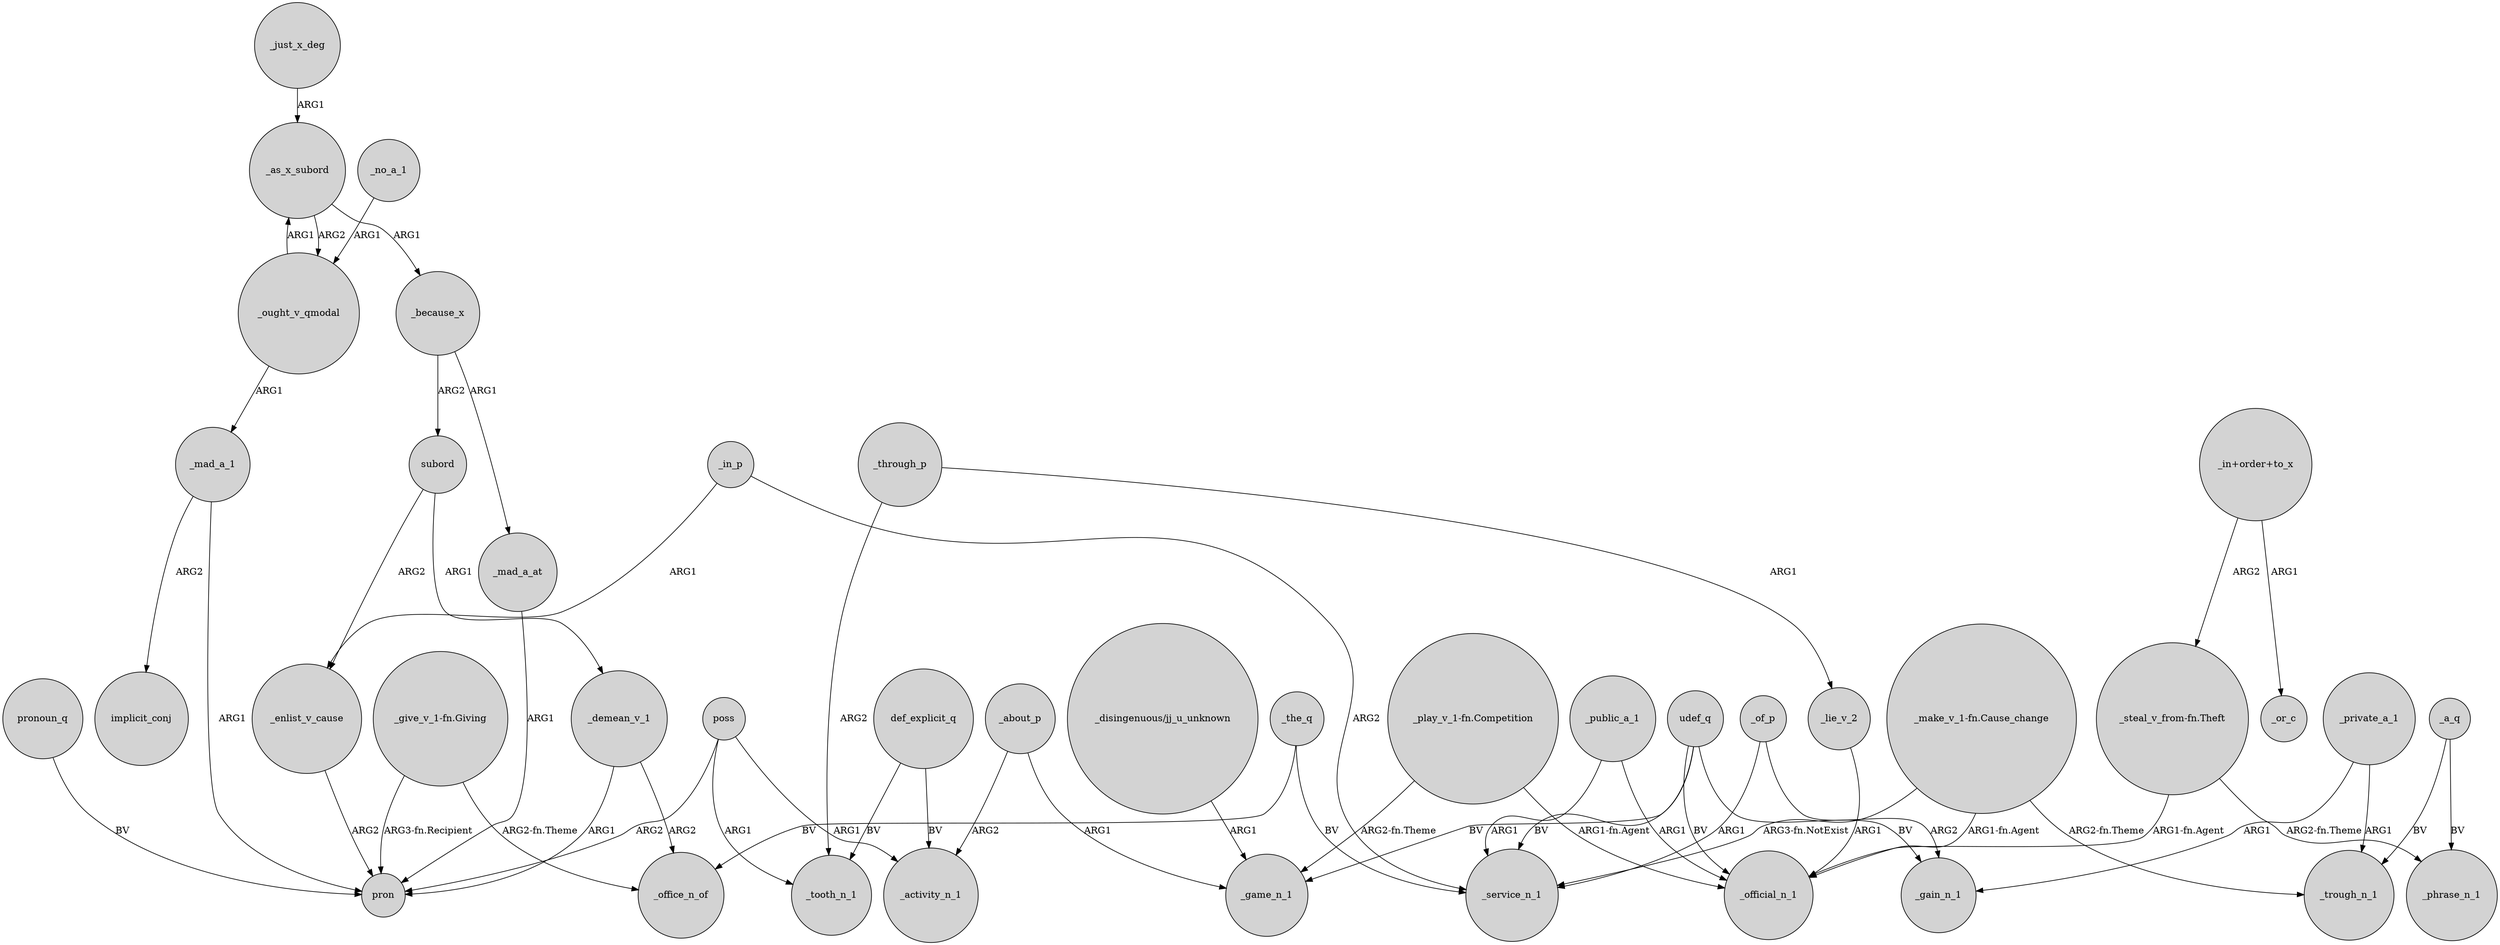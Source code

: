 digraph {
	node [shape=circle style=filled]
	_just_x_deg -> _as_x_subord [label=ARG1]
	_of_p -> _gain_n_1 [label=ARG2]
	_private_a_1 -> _trough_n_1 [label=ARG1]
	udef_q -> _game_n_1 [label=BV]
	poss -> pron [label=ARG2]
	udef_q -> _gain_n_1 [label=BV]
	_the_q -> _service_n_1 [label=BV]
	"_in+order+to_x" -> _or_c [label=ARG1]
	subord -> _demean_v_1 [label=ARG1]
	def_explicit_q -> _activity_n_1 [label=BV]
	"_make_v_1-fn.Cause_change" -> _official_n_1 [label="ARG1-fn.Agent"]
	_of_p -> _service_n_1 [label=ARG1]
	_demean_v_1 -> pron [label=ARG1]
	"_play_v_1-fn.Competition" -> _official_n_1 [label="ARG1-fn.Agent"]
	_public_a_1 -> _service_n_1 [label=ARG1]
	"_disingenuous/jj_u_unknown" -> _game_n_1 [label=ARG1]
	"_give_v_1-fn.Giving" -> _office_n_of [label="ARG2-fn.Theme"]
	_in_p -> _service_n_1 [label=ARG2]
	_because_x -> subord [label=ARG2]
	_ought_v_qmodal -> _mad_a_1 [label=ARG1]
	subord -> _enlist_v_cause [label=ARG2]
	_the_q -> _office_n_of [label=BV]
	_because_x -> _mad_a_at [label=ARG1]
	_enlist_v_cause -> pron [label=ARG2]
	pronoun_q -> pron [label=BV]
	poss -> _tooth_n_1 [label=ARG1]
	_a_q -> _trough_n_1 [label=BV]
	udef_q -> _service_n_1 [label=BV]
	poss -> _activity_n_1 [label=ARG1]
	_in_p -> _enlist_v_cause [label=ARG1]
	udef_q -> _official_n_1 [label=BV]
	"_play_v_1-fn.Competition" -> _game_n_1 [label="ARG2-fn.Theme"]
	_as_x_subord -> _ought_v_qmodal [label=ARG2]
	_through_p -> _lie_v_2 [label=ARG1]
	"_make_v_1-fn.Cause_change" -> _service_n_1 [label="ARG3-fn.NotExist"]
	_demean_v_1 -> _office_n_of [label=ARG2]
	_lie_v_2 -> _official_n_1 [label=ARG1]
	"_in+order+to_x" -> "_steal_v_from-fn.Theft" [label=ARG2]
	_a_q -> _phrase_n_1 [label=BV]
	_ought_v_qmodal -> _as_x_subord [label=ARG1]
	_mad_a_1 -> pron [label=ARG1]
	_private_a_1 -> _gain_n_1 [label=ARG1]
	_mad_a_1 -> implicit_conj [label=ARG2]
	_public_a_1 -> _official_n_1 [label=ARG1]
	_mad_a_at -> pron [label=ARG1]
	_no_a_1 -> _ought_v_qmodal [label=ARG1]
	"_steal_v_from-fn.Theft" -> _official_n_1 [label="ARG1-fn.Agent"]
	def_explicit_q -> _tooth_n_1 [label=BV]
	"_make_v_1-fn.Cause_change" -> _trough_n_1 [label="ARG2-fn.Theme"]
	_about_p -> _activity_n_1 [label=ARG2]
	_through_p -> _tooth_n_1 [label=ARG2]
	_as_x_subord -> _because_x [label=ARG1]
	"_steal_v_from-fn.Theft" -> _phrase_n_1 [label="ARG2-fn.Theme"]
	"_give_v_1-fn.Giving" -> pron [label="ARG3-fn.Recipient"]
	_about_p -> _game_n_1 [label=ARG1]
}

